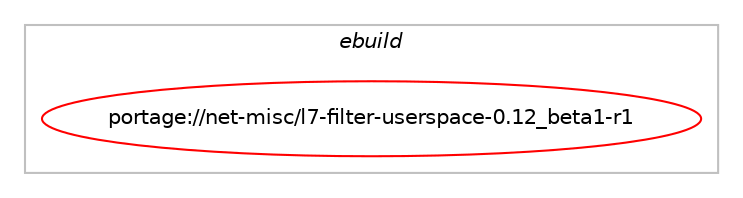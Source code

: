digraph prolog {

# *************
# Graph options
# *************

newrank=true;
concentrate=true;
compound=true;
graph [rankdir=LR,fontname=Helvetica,fontsize=10,ranksep=1.5];#, ranksep=2.5, nodesep=0.2];
edge  [arrowhead=vee];
node  [fontname=Helvetica,fontsize=10];

# **********
# The ebuild
# **********

subgraph cluster_leftcol {
color=gray;
label=<<i>ebuild</i>>;
id [label="portage://net-misc/l7-filter-userspace-0.12_beta1-r1", color=red, width=4, href="../net-misc/l7-filter-userspace-0.12_beta1-r1.svg"];
}

# ****************
# The dependencies
# ****************

subgraph cluster_midcol {
color=gray;
label=<<i>dependencies</i>>;
subgraph cluster_compile {
fillcolor="#eeeeee";
style=filled;
label=<<i>compile</i>>;
# *** BEGIN UNKNOWN DEPENDENCY TYPE (TODO) ***
# id -> equal(package_dependency(portage://net-misc/l7-filter-userspace-0.12_beta1-r1,install,no,net-libs,libnetfilter_conntrack,greaterequal,[0.0.100,,,0.0.100],[],[]))
# *** END UNKNOWN DEPENDENCY TYPE (TODO) ***

# *** BEGIN UNKNOWN DEPENDENCY TYPE (TODO) ***
# id -> equal(package_dependency(portage://net-misc/l7-filter-userspace-0.12_beta1-r1,install,no,net-libs,libnetfilter_queue,greaterequal,[1.0.0,,,1.0.0],[],[]))
# *** END UNKNOWN DEPENDENCY TYPE (TODO) ***

# *** BEGIN UNKNOWN DEPENDENCY TYPE (TODO) ***
# id -> equal(package_dependency(portage://net-misc/l7-filter-userspace-0.12_beta1-r1,install,no,net-libs,libnfnetlink,none,[,,],[],[]))
# *** END UNKNOWN DEPENDENCY TYPE (TODO) ***

}
subgraph cluster_compileandrun {
fillcolor="#eeeeee";
style=filled;
label=<<i>compile and run</i>>;
}
subgraph cluster_run {
fillcolor="#eeeeee";
style=filled;
label=<<i>run</i>>;
# *** BEGIN UNKNOWN DEPENDENCY TYPE (TODO) ***
# id -> equal(package_dependency(portage://net-misc/l7-filter-userspace-0.12_beta1-r1,run,no,net-libs,libnetfilter_conntrack,greaterequal,[0.0.100,,,0.0.100],[],[]))
# *** END UNKNOWN DEPENDENCY TYPE (TODO) ***

# *** BEGIN UNKNOWN DEPENDENCY TYPE (TODO) ***
# id -> equal(package_dependency(portage://net-misc/l7-filter-userspace-0.12_beta1-r1,run,no,net-libs,libnetfilter_queue,greaterequal,[1.0.0,,,1.0.0],[],[]))
# *** END UNKNOWN DEPENDENCY TYPE (TODO) ***

# *** BEGIN UNKNOWN DEPENDENCY TYPE (TODO) ***
# id -> equal(package_dependency(portage://net-misc/l7-filter-userspace-0.12_beta1-r1,run,no,net-libs,libnfnetlink,none,[,,],[],[]))
# *** END UNKNOWN DEPENDENCY TYPE (TODO) ***

# *** BEGIN UNKNOWN DEPENDENCY TYPE (TODO) ***
# id -> equal(package_dependency(portage://net-misc/l7-filter-userspace-0.12_beta1-r1,run,no,net-misc,l7-protocols,none,[,,],[],[]))
# *** END UNKNOWN DEPENDENCY TYPE (TODO) ***

}
}

# **************
# The candidates
# **************

subgraph cluster_choices {
rank=same;
color=gray;
label=<<i>candidates</i>>;

}

}
